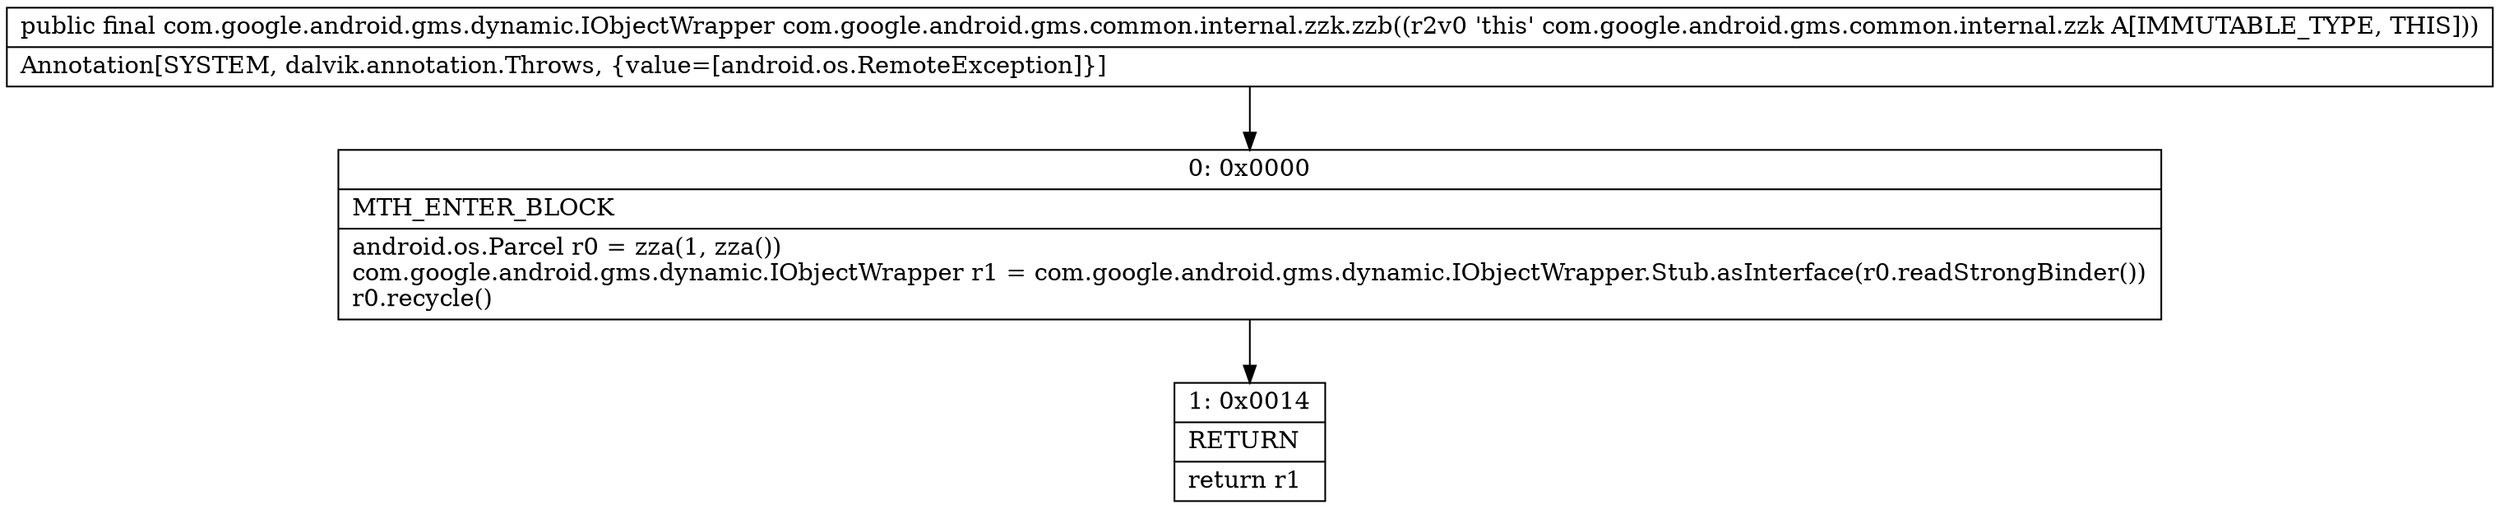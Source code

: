 digraph "CFG forcom.google.android.gms.common.internal.zzk.zzb()Lcom\/google\/android\/gms\/dynamic\/IObjectWrapper;" {
Node_0 [shape=record,label="{0\:\ 0x0000|MTH_ENTER_BLOCK\l|android.os.Parcel r0 = zza(1, zza())\lcom.google.android.gms.dynamic.IObjectWrapper r1 = com.google.android.gms.dynamic.IObjectWrapper.Stub.asInterface(r0.readStrongBinder())\lr0.recycle()\l}"];
Node_1 [shape=record,label="{1\:\ 0x0014|RETURN\l|return r1\l}"];
MethodNode[shape=record,label="{public final com.google.android.gms.dynamic.IObjectWrapper com.google.android.gms.common.internal.zzk.zzb((r2v0 'this' com.google.android.gms.common.internal.zzk A[IMMUTABLE_TYPE, THIS]))  | Annotation[SYSTEM, dalvik.annotation.Throws, \{value=[android.os.RemoteException]\}]\l}"];
MethodNode -> Node_0;
Node_0 -> Node_1;
}

